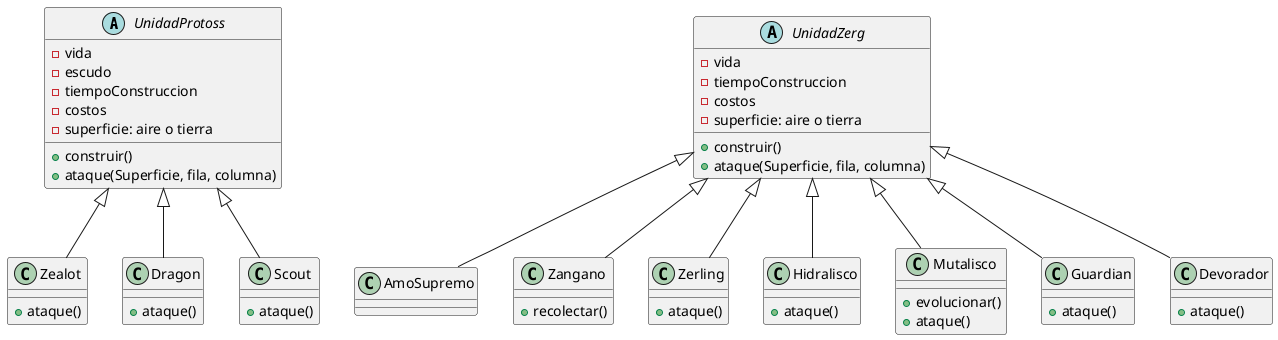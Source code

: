 @startuml


abstract class UnidadProtoss {
    - vida
    - escudo
    - tiempoConstruccion
    - costos
    - superficie: aire o tierra
    + construir()
    + ataque(Superficie, fila, columna)
}

class Zealot {
    +ataque()
}

class Dragon {
    +ataque()
}

class Scout {
   +ataque()

}



abstract class UnidadZerg {
    - vida
    - tiempoConstruccion
    - costos
    - superficie: aire o tierra
    + construir()
    + ataque(Superficie, fila, columna)
}

class AmoSupremo {

}

class Zangano {
    + recolectar()
}

class Zerling {
    + ataque()
}

class Hidralisco {

    +ataque()
}

class Mutalisco {
    +evolucionar()
    +ataque()
}

class Guardian {
    +ataque()
}

class Devorador {
    +ataque()
}


UnidadZerg <|-- Zangano
UnidadZerg <|-- AmoSupremo
UnidadZerg <|-- Zerling
UnidadZerg <|-- Hidralisco
UnidadZerg <|-- Mutalisco
UnidadZerg <|-- Guardian
UnidadZerg <|-- Devorador

UnidadProtoss <|-- Zealot
UnidadProtoss <|-- Dragon
UnidadProtoss <|-- Scout


@enduml